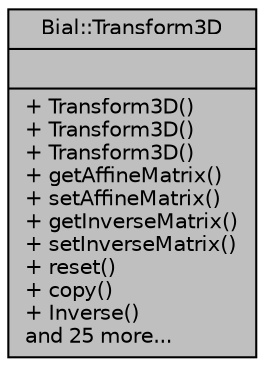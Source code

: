 digraph "Bial::Transform3D"
{
  edge [fontname="Helvetica",fontsize="10",labelfontname="Helvetica",labelfontsize="10"];
  node [fontname="Helvetica",fontsize="10",shape=record];
  Node1 [label="{Bial::Transform3D\n||+ Transform3D()\l+ Transform3D()\l+ Transform3D()\l+ getAffineMatrix()\l+ setAffineMatrix()\l+ getInverseMatrix()\l+ setInverseMatrix()\l+ reset()\l+ copy()\l+ Inverse()\land 25 more...\l}",height=0.2,width=0.4,color="black", fillcolor="grey75", style="filled", fontcolor="black"];
}
